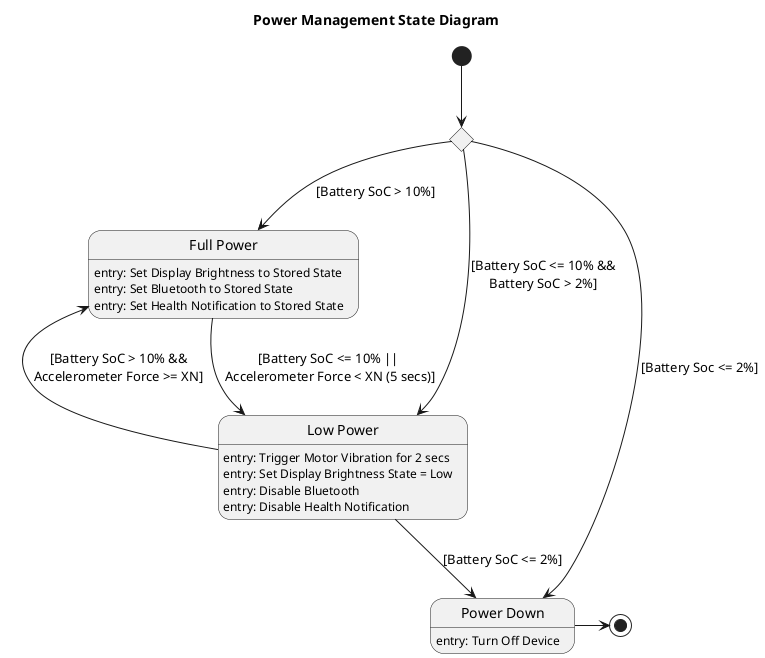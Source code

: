 @startuml

skinparam shadowing false

title Power Management State Diagram

state "Full Power" as Fp : entry: Set Display Brightness to Stored State\nentry: Set Bluetooth to Stored State\nentry: Set Health Notification to Stored State
state "Low Power" as Lp : entry: Trigger Motor Vibration for 2 secs\nentry: Set Display Brightness State = Low\nentry: Disable Bluetooth\nentry: Disable Health Notification 
state "Power Down" as Pd : entry: Turn Off Device

state Choice <<choice>>

[*] --> Choice
Choice --> Lp : [Battery SoC <= 10% &&\nBattery SoC > 2%]
Choice --> Fp : [Battery SoC > 10%]
Choice --> Pd : [Battery Soc <= 2%]

Fp -down-> Lp : [Battery SoC <= 10% ||\n Accelerometer Force < XN (5 secs)]
Lp -up-> Fp : [Battery SoC > 10% &&\nAccelerometer Force >= XN]
Lp -down-> Pd : [Battery SoC <= 2%]
Pd -> [*]


@enduml